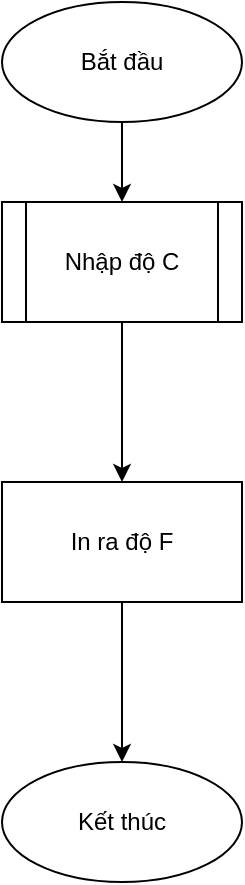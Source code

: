 <mxfile version="15.6.1" type="device"><diagram id="vxicRNMfFKi8TlLc88U-" name="Page-1"><mxGraphModel dx="868" dy="482" grid="0" gridSize="10" guides="1" tooltips="1" connect="1" arrows="1" fold="1" page="1" pageScale="1" pageWidth="850" pageHeight="1100" math="0" shadow="0"><root><mxCell id="0"/><mxCell id="1" parent="0"/><mxCell id="AdGvg27-vFWupRePsDXm-3" value="" style="edgeStyle=orthogonalEdgeStyle;rounded=0;orthogonalLoop=1;jettySize=auto;html=1;" edge="1" parent="1" source="AdGvg27-vFWupRePsDXm-1" target="AdGvg27-vFWupRePsDXm-2"><mxGeometry relative="1" as="geometry"/></mxCell><mxCell id="AdGvg27-vFWupRePsDXm-1" value="Bắt đầu" style="ellipse;whiteSpace=wrap;html=1;" vertex="1" parent="1"><mxGeometry x="340" y="20" width="120" height="60" as="geometry"/></mxCell><mxCell id="AdGvg27-vFWupRePsDXm-7" value="" style="edgeStyle=orthogonalEdgeStyle;rounded=0;orthogonalLoop=1;jettySize=auto;html=1;" edge="1" parent="1" source="AdGvg27-vFWupRePsDXm-2" target="AdGvg27-vFWupRePsDXm-6"><mxGeometry relative="1" as="geometry"/></mxCell><mxCell id="AdGvg27-vFWupRePsDXm-2" value="Nhập độ C" style="shape=process;whiteSpace=wrap;html=1;backgroundOutline=1;" vertex="1" parent="1"><mxGeometry x="340" y="120" width="120" height="60" as="geometry"/></mxCell><mxCell id="AdGvg27-vFWupRePsDXm-9" value="" style="edgeStyle=orthogonalEdgeStyle;rounded=0;orthogonalLoop=1;jettySize=auto;html=1;" edge="1" parent="1" source="AdGvg27-vFWupRePsDXm-6" target="AdGvg27-vFWupRePsDXm-8"><mxGeometry relative="1" as="geometry"/></mxCell><mxCell id="AdGvg27-vFWupRePsDXm-6" value="In ra độ F" style="whiteSpace=wrap;html=1;" vertex="1" parent="1"><mxGeometry x="340" y="260" width="120" height="60" as="geometry"/></mxCell><mxCell id="AdGvg27-vFWupRePsDXm-8" value="Kết thúc" style="ellipse;whiteSpace=wrap;html=1;" vertex="1" parent="1"><mxGeometry x="340" y="400" width="120" height="60" as="geometry"/></mxCell></root></mxGraphModel></diagram></mxfile>